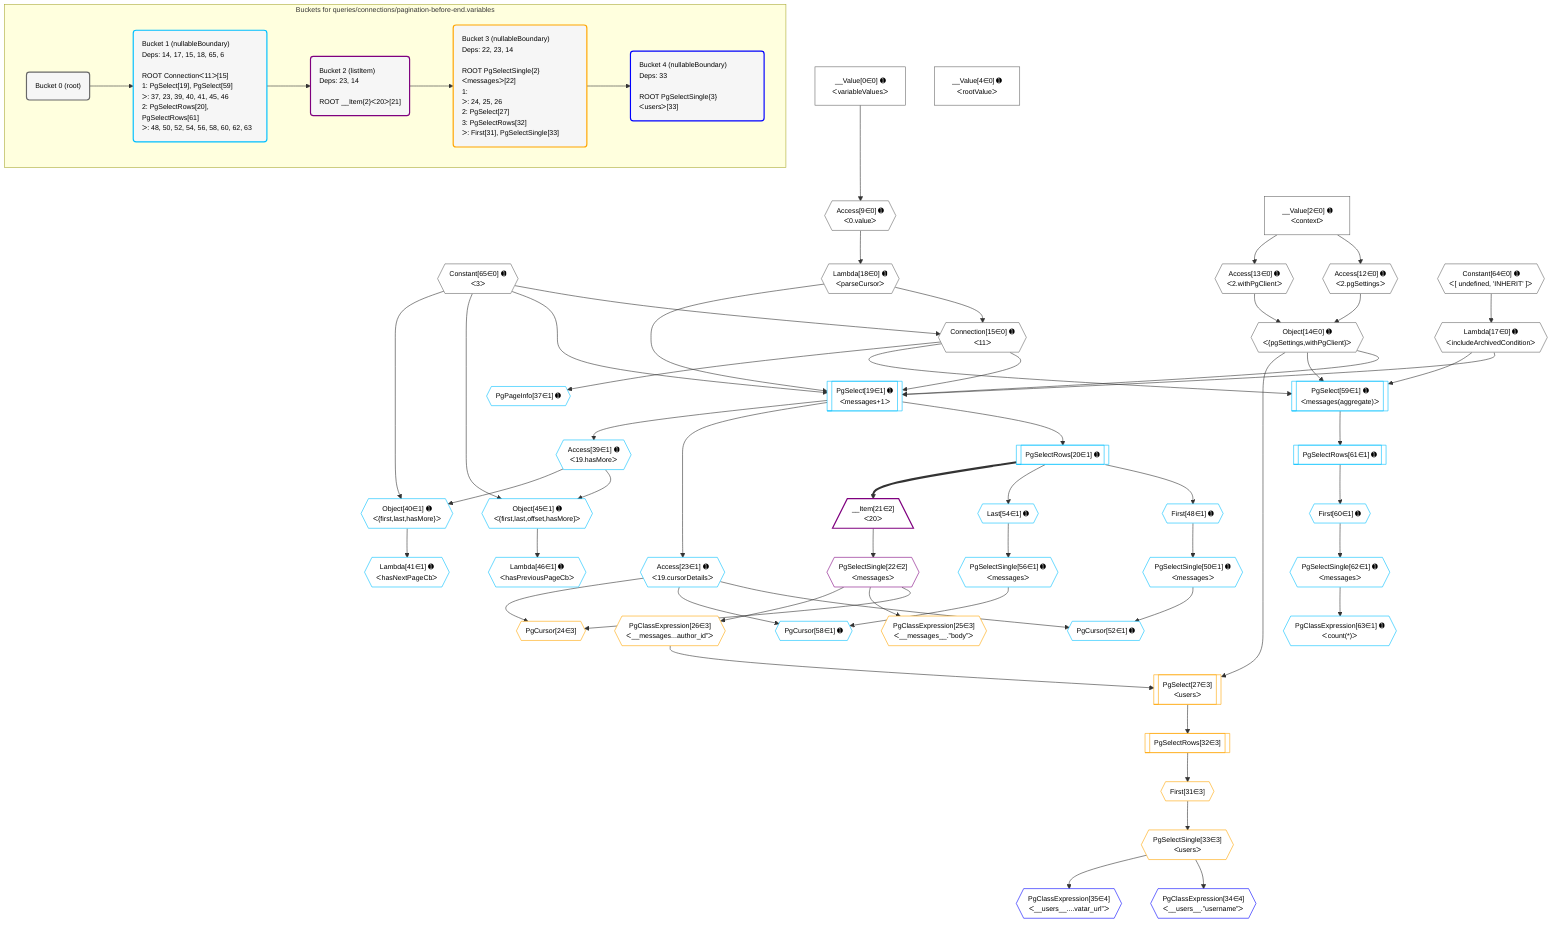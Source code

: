 %%{init: {'themeVariables': { 'fontSize': '12px'}}}%%
graph TD
    classDef path fill:#eee,stroke:#000,color:#000
    classDef plan fill:#fff,stroke-width:1px,color:#000
    classDef itemplan fill:#fff,stroke-width:2px,color:#000
    classDef unbatchedplan fill:#dff,stroke-width:1px,color:#000
    classDef sideeffectplan fill:#fcc,stroke-width:2px,color:#000
    classDef bucket fill:#f6f6f6,color:#000,stroke-width:2px,text-align:left


    %% plan dependencies
    Connection15{{"Connection[15∈0] ➊<br />ᐸ11ᐳ"}}:::plan
    Constant65{{"Constant[65∈0] ➊<br />ᐸ3ᐳ"}}:::plan
    Lambda18{{"Lambda[18∈0] ➊<br />ᐸparseCursorᐳ"}}:::plan
    Constant65 & Lambda18 --> Connection15
    Object14{{"Object[14∈0] ➊<br />ᐸ{pgSettings,withPgClient}ᐳ"}}:::plan
    Access12{{"Access[12∈0] ➊<br />ᐸ2.pgSettingsᐳ"}}:::plan
    Access13{{"Access[13∈0] ➊<br />ᐸ2.withPgClientᐳ"}}:::plan
    Access12 & Access13 --> Object14
    Access9{{"Access[9∈0] ➊<br />ᐸ0.valueᐳ"}}:::plan
    __Value0["__Value[0∈0] ➊<br />ᐸvariableValuesᐳ"]:::plan
    __Value0 --> Access9
    __Value2["__Value[2∈0] ➊<br />ᐸcontextᐳ"]:::plan
    __Value2 --> Access12
    __Value2 --> Access13
    Lambda17{{"Lambda[17∈0] ➊<br />ᐸincludeArchivedConditionᐳ"}}:::plan
    Constant64{{"Constant[64∈0] ➊<br />ᐸ[ undefined, 'INHERIT' ]ᐳ"}}:::plan
    Constant64 --> Lambda17
    Access9 --> Lambda18
    __Value4["__Value[4∈0] ➊<br />ᐸrootValueᐳ"]:::plan
    PgSelect19[["PgSelect[19∈1] ➊<br />ᐸmessages+1ᐳ"]]:::plan
    Object14 & Lambda17 & Connection15 & Lambda18 & Constant65 --> PgSelect19
    Object45{{"Object[45∈1] ➊<br />ᐸ{first,last,offset,hasMore}ᐳ"}}:::plan
    Access39{{"Access[39∈1] ➊<br />ᐸ19.hasMoreᐳ"}}:::plan
    Constant65 & Access39 --> Object45
    Object40{{"Object[40∈1] ➊<br />ᐸ{first,last,hasMore}ᐳ"}}:::plan
    Constant65 & Access39 --> Object40
    PgSelect59[["PgSelect[59∈1] ➊<br />ᐸmessages(aggregate)ᐳ"]]:::plan
    Object14 & Lambda17 & Connection15 --> PgSelect59
    PgCursor52{{"PgCursor[52∈1] ➊"}}:::plan
    PgSelectSingle50{{"PgSelectSingle[50∈1] ➊<br />ᐸmessagesᐳ"}}:::plan
    Access23{{"Access[23∈1] ➊<br />ᐸ19.cursorDetailsᐳ"}}:::plan
    PgSelectSingle50 & Access23 --> PgCursor52
    PgCursor58{{"PgCursor[58∈1] ➊"}}:::plan
    PgSelectSingle56{{"PgSelectSingle[56∈1] ➊<br />ᐸmessagesᐳ"}}:::plan
    PgSelectSingle56 & Access23 --> PgCursor58
    PgSelectRows20[["PgSelectRows[20∈1] ➊"]]:::plan
    PgSelect19 --> PgSelectRows20
    PgSelect19 --> Access23
    PgPageInfo37{{"PgPageInfo[37∈1] ➊"}}:::plan
    Connection15 --> PgPageInfo37
    PgSelect19 --> Access39
    Lambda41{{"Lambda[41∈1] ➊<br />ᐸhasNextPageCbᐳ"}}:::plan
    Object40 --> Lambda41
    Lambda46{{"Lambda[46∈1] ➊<br />ᐸhasPreviousPageCbᐳ"}}:::plan
    Object45 --> Lambda46
    First48{{"First[48∈1] ➊"}}:::plan
    PgSelectRows20 --> First48
    First48 --> PgSelectSingle50
    Last54{{"Last[54∈1] ➊"}}:::plan
    PgSelectRows20 --> Last54
    Last54 --> PgSelectSingle56
    First60{{"First[60∈1] ➊"}}:::plan
    PgSelectRows61[["PgSelectRows[61∈1] ➊"]]:::plan
    PgSelectRows61 --> First60
    PgSelect59 --> PgSelectRows61
    PgSelectSingle62{{"PgSelectSingle[62∈1] ➊<br />ᐸmessagesᐳ"}}:::plan
    First60 --> PgSelectSingle62
    PgClassExpression63{{"PgClassExpression[63∈1] ➊<br />ᐸcount(*)ᐳ"}}:::plan
    PgSelectSingle62 --> PgClassExpression63
    __Item21[/"__Item[21∈2]<br />ᐸ20ᐳ"\]:::itemplan
    PgSelectRows20 ==> __Item21
    PgSelectSingle22{{"PgSelectSingle[22∈2]<br />ᐸmessagesᐳ"}}:::plan
    __Item21 --> PgSelectSingle22
    PgCursor24{{"PgCursor[24∈3]"}}:::plan
    PgSelectSingle22 & Access23 --> PgCursor24
    PgSelect27[["PgSelect[27∈3]<br />ᐸusersᐳ"]]:::plan
    PgClassExpression26{{"PgClassExpression[26∈3]<br />ᐸ__messages...author_id”ᐳ"}}:::plan
    Object14 & PgClassExpression26 --> PgSelect27
    PgClassExpression25{{"PgClassExpression[25∈3]<br />ᐸ__messages__.”body”ᐳ"}}:::plan
    PgSelectSingle22 --> PgClassExpression25
    PgSelectSingle22 --> PgClassExpression26
    First31{{"First[31∈3]"}}:::plan
    PgSelectRows32[["PgSelectRows[32∈3]"]]:::plan
    PgSelectRows32 --> First31
    PgSelect27 --> PgSelectRows32
    PgSelectSingle33{{"PgSelectSingle[33∈3]<br />ᐸusersᐳ"}}:::plan
    First31 --> PgSelectSingle33
    PgClassExpression34{{"PgClassExpression[34∈4]<br />ᐸ__users__.”username”ᐳ"}}:::plan
    PgSelectSingle33 --> PgClassExpression34
    PgClassExpression35{{"PgClassExpression[35∈4]<br />ᐸ__users__....vatar_url”ᐳ"}}:::plan
    PgSelectSingle33 --> PgClassExpression35

    %% define steps

    subgraph "Buckets for queries/connections/pagination-before-end.variables"
    Bucket0("Bucket 0 (root)"):::bucket
    classDef bucket0 stroke:#696969
    class Bucket0,__Value0,__Value2,__Value4,Access9,Access12,Access13,Object14,Connection15,Lambda17,Lambda18,Constant64,Constant65 bucket0
    Bucket1("Bucket 1 (nullableBoundary)<br />Deps: 14, 17, 15, 18, 65, 6<br /><br />ROOT Connectionᐸ11ᐳ[15]<br />1: PgSelect[19], PgSelect[59]<br />ᐳ: 37, 23, 39, 40, 41, 45, 46<br />2: PgSelectRows[20], PgSelectRows[61]<br />ᐳ: 48, 50, 52, 54, 56, 58, 60, 62, 63"):::bucket
    classDef bucket1 stroke:#00bfff
    class Bucket1,PgSelect19,PgSelectRows20,Access23,PgPageInfo37,Access39,Object40,Lambda41,Object45,Lambda46,First48,PgSelectSingle50,PgCursor52,Last54,PgSelectSingle56,PgCursor58,PgSelect59,First60,PgSelectRows61,PgSelectSingle62,PgClassExpression63 bucket1
    Bucket2("Bucket 2 (listItem)<br />Deps: 23, 14<br /><br />ROOT __Item{2}ᐸ20ᐳ[21]"):::bucket
    classDef bucket2 stroke:#7f007f
    class Bucket2,__Item21,PgSelectSingle22 bucket2
    Bucket3("Bucket 3 (nullableBoundary)<br />Deps: 22, 23, 14<br /><br />ROOT PgSelectSingle{2}ᐸmessagesᐳ[22]<br />1: <br />ᐳ: 24, 25, 26<br />2: PgSelect[27]<br />3: PgSelectRows[32]<br />ᐳ: First[31], PgSelectSingle[33]"):::bucket
    classDef bucket3 stroke:#ffa500
    class Bucket3,PgCursor24,PgClassExpression25,PgClassExpression26,PgSelect27,First31,PgSelectRows32,PgSelectSingle33 bucket3
    Bucket4("Bucket 4 (nullableBoundary)<br />Deps: 33<br /><br />ROOT PgSelectSingle{3}ᐸusersᐳ[33]"):::bucket
    classDef bucket4 stroke:#0000ff
    class Bucket4,PgClassExpression34,PgClassExpression35 bucket4
    Bucket0 --> Bucket1
    Bucket1 --> Bucket2
    Bucket2 --> Bucket3
    Bucket3 --> Bucket4
    end